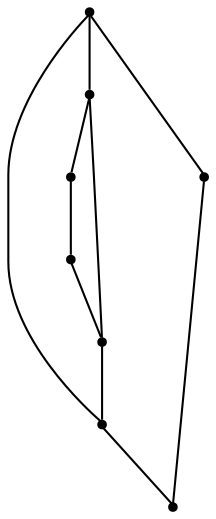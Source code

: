 graph {
  node [shape=point,comment="{\"directed\":false,\"doi\":\"10.4230/LIPIcs.GD.2024.28\",\"figure\":\"6 (3)\"}"]

  v0 [pos="1040.8377470149703,649.9371581639098"]
  v1 [pos="1048.3224643358528,571.1866676801856"]
  v2 [pos="1463.5970999365118,632.0619945545468"]
  v3 [pos="1391.0756252664564,485.933794121967"]
  v4 [pos="1244.1328148886876,778.3365574183135"]
  v5 [pos="1146.2835482731368,464.92271051651323"]
  v6 [pos="1068.4674844665774,613.2954316032028"]
  v7 [pos="1081.8593457045329,740.4057987421055"]

  v0 -- v1 [id="-1",pos="1040.8377470149703,649.9371581639098 1101.862674384769,628.9901637550834 1104.4390675814482,602.3865347772571 1048.3224643358528,571.1866676801856"]
  v6 -- v7 [id="-2",pos="1068.4674844665774,613.2954316032028 1081.8593457045329,740.4057987421055 1081.8593457045329,740.4057987421055 1081.8593457045329,740.4057987421055"]
  v2 -- v0 [id="-3",pos="1463.5970999365118,632.0619945545468 1040.8377470149703,649.9371581639098 1040.8377470149703,649.9371581639098 1040.8377470149703,649.9371581639098"]
  v3 -- v1 [id="-4",pos="1391.0756252664564,485.933794121967 1048.3224643358528,571.1866676801856 1048.3224643358528,571.1866676801856 1048.3224643358528,571.1866676801856"]
  v4 -- v5 [id="-5",pos="1244.1328148886876,778.3365574183135 1146.2835482731368,464.92271051651323 1146.2835482731368,464.92271051651323 1146.2835482731368,464.92271051651323"]
  v4 -- v3 [id="-6",pos="1244.1328148886876,778.3365574183135 1391.0756252664564,485.933794121967 1391.0756252664564,485.933794121967 1391.0756252664564,485.933794121967"]
  v7 -- v2 [id="-7",pos="1081.8593457045329,740.4057987421055 1463.5970999365118,632.0619945545468 1463.5970999365118,632.0619945545468 1463.5970999365118,632.0619945545468"]
  v4 -- v0 [id="-8",pos="1244.1328148886876,778.3365574183135 1040.8377470149703,649.9371581639098 1040.8377470149703,649.9371581639098 1040.8377470149703,649.9371581639098"]
  v5 -- v2 [id="-9",pos="1146.2835482731368,464.92271051651323 1463.5970999365118,632.0619945545468 1463.5970999365118,632.0619945545468 1463.5970999365118,632.0619945545468"]
  v5 -- v6 [id="-10",pos="1146.2835482731368,464.92271051651323 1068.4674844665774,613.2954316032028 1068.4674844665774,613.2954316032028 1068.4674844665774,613.2954316032028"]
}